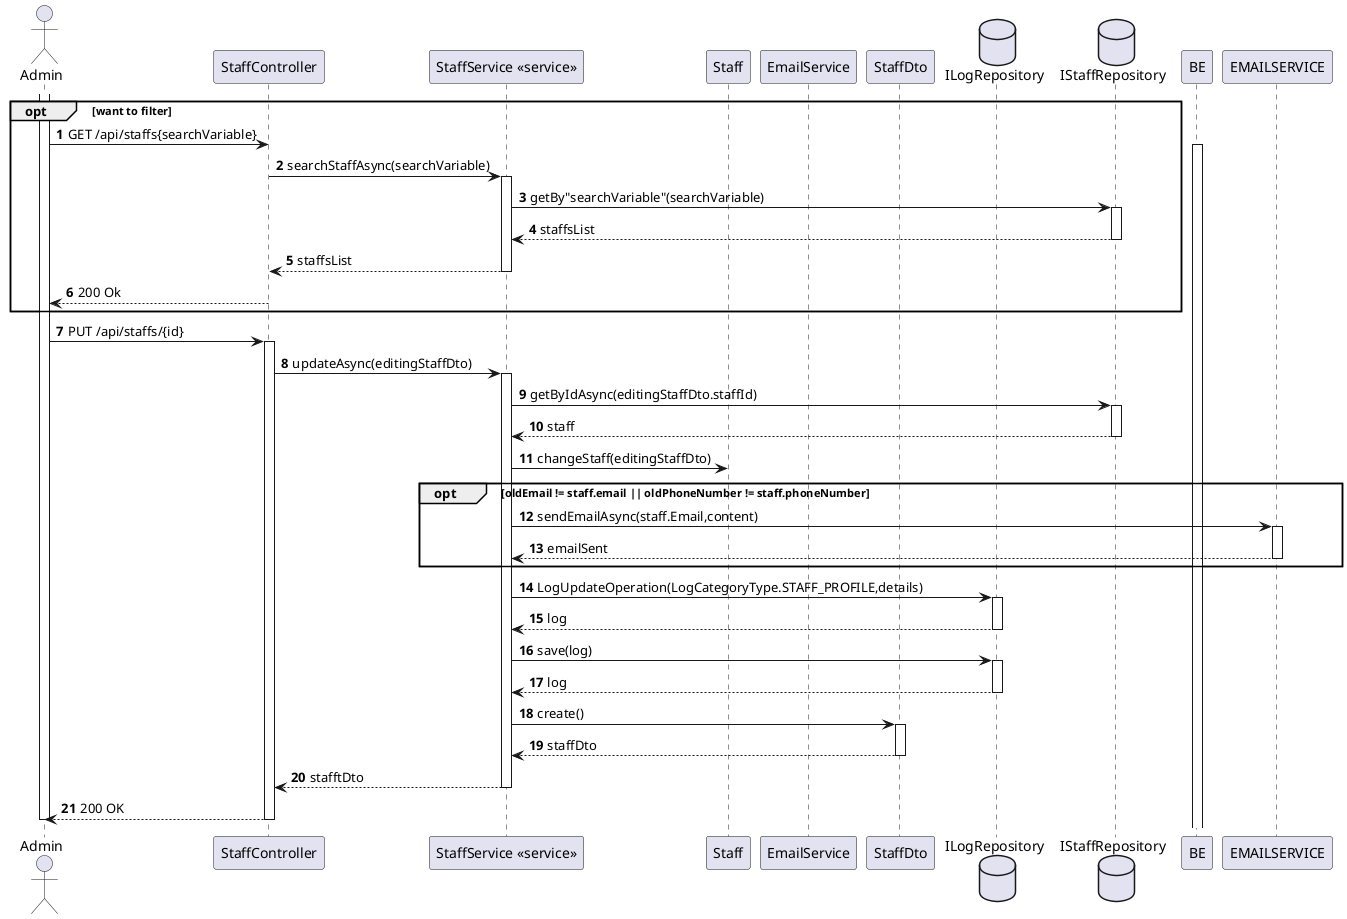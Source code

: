 @startuml 
autonumber
actor Admin as "Admin"
participant CTRL as "StaffController"
participant SERVICE as "StaffService <<service>>"
participant StaffDomain as "Staff"
participant EmailService as "EmailService"
participant StaffDto as "StaffDto"
database ILogRepository as "ILogRepository"
database IStaffRepository as "IStaffRepository"


opt want to filter
    Admin -> CTRL : GET /api/staffs{searchVariable}
    activate BE
            CTRL -> SERVICE : searchStaffAsync(searchVariable)
        activate SERVICE 
                SERVICE -> IStaffRepository : getBy"searchVariable"(searchVariable)
                activate IStaffRepository
                IStaffRepository --> SERVICE : staffsList
                deactivate IStaffRepository
            SERVICE --> CTRL : staffsList
        deactivate SERVICE 
    CTRL --> Admin : 200 Ok
    deactivate CTRL
end

activate Admin

Admin -> CTRL : PUT /api/staffs/{id}
activate CTRL

CTRL -> SERVICE : updateAsync(editingStaffDto)
activate SERVICE

SERVICE -> IStaffRepository : getByIdAsync(editingStaffDto.staffId)

activate IStaffRepository

IStaffRepository --> SERVICE : staff

deactivate IStaffRepository

SERVICE -> StaffDomain : changeStaff(editingStaffDto)

opt oldEmail != staff.email || oldPhoneNumber != staff.phoneNumber

SERVICE -> EMAILSERVICE : sendEmailAsync(staff.Email,content)

activate EMAILSERVICE

EMAILSERVICE --> SERVICE : emailSent

deactivate EMAILSERVICE

end opt

SERVICE -> ILogRepository : LogUpdateOperation(LogCategoryType.STAFF_PROFILE,details)

activate ILogRepository

ILogRepository --> SERVICE : log 

deactivate ILogRepository

SERVICE -> ILogRepository : save(log)

activate ILogRepository

ILogRepository --> SERVICE : log 

deactivate ILogRepository

SERVICE -> StaffDto : create()

activate StaffDto
StaffDto --> SERVICE : staffDto
deactivate StaffDto

SERVICE --> CTRL : stafftDto

deactivate SERVICE 

CTRL --> Admin : 200 OK

deactivate CTRL 

deactivate Admin
@enduml